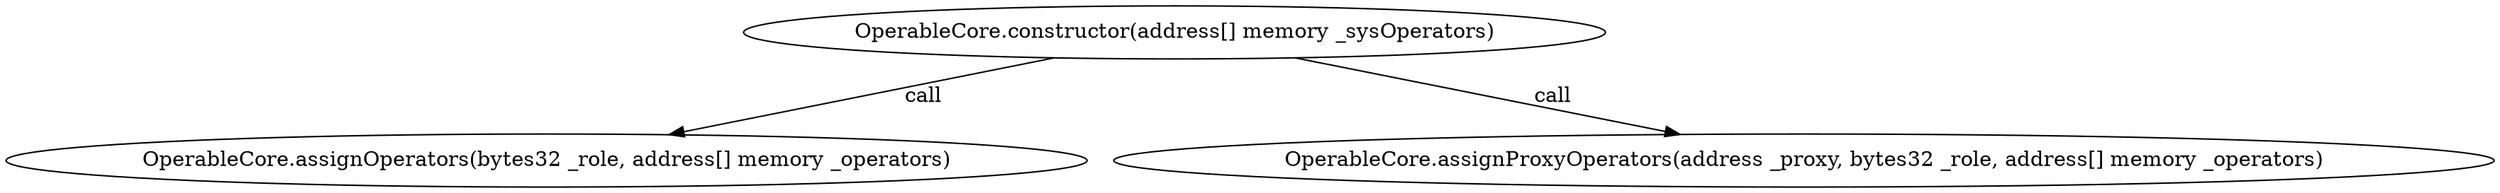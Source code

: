 digraph "" {
	graph [bb="0,0,1417.7,124.8"];
	node [label="\N"];
	"OperableCore.constructor(address[] memory _sysOperators)"	 [height=0.5,
		pos="665.52,106.8",
		width=6.8087];
	"OperableCore.assignOperators(bytes32 _role, address[] memory _operators)"	 [height=0.5,
		pos="306.52,18",
		width=8.5146];
	"OperableCore.constructor(address[] memory _sysOperators)" -> "OperableCore.assignOperators(bytes32 _role, address[] memory _operators)" [key=call,
	label=" call",
	lp="530.38,62.4",
	pos="e,377.34,35.516 595.45,89.468 535.7,74.687 449.78,53.436 387.18,37.95"];
"OperableCore.assignProxyOperators(address _proxy, bytes32 _role, address[] memory _operators)" [height=0.5,
	pos="1024.5,18",
	width=10.921];
"OperableCore.constructor(address[] memory _sysOperators)" -> "OperableCore.assignProxyOperators(address _proxy, bytes32 _role, address[] memory _operators)" [key=call,
label=" call",
lp="889.38,62.4",
pos="e,952.79,35.745 735.6,89.468 795.06,74.759 880.43,53.642 942.96,38.176"];
}
digraph "" {
	graph [bb="0,0,1417.7,124.8"];
	node [label="\N"];
	"OperableCore.constructor(address[] memory _sysOperators)"	 [height=0.5,
		pos="665.52,106.8",
		width=6.8087];
	"OperableCore.assignOperators(bytes32 _role, address[] memory _operators)"	 [height=0.5,
		pos="306.52,18",
		width=8.5146];
	"OperableCore.constructor(address[] memory _sysOperators)" -> "OperableCore.assignOperators(bytes32 _role, address[] memory _operators)" [key=call,
	label=" call",
	lp="530.38,62.4",
	pos="e,377.34,35.516 595.45,89.468 535.7,74.687 449.78,53.436 387.18,37.95"];
"OperableCore.assignProxyOperators(address _proxy, bytes32 _role, address[] memory _operators)" [height=0.5,
	pos="1024.5,18",
	width=10.921];
"OperableCore.constructor(address[] memory _sysOperators)" -> "OperableCore.assignProxyOperators(address _proxy, bytes32 _role, address[] memory _operators)" [key=call,
label=" call",
lp="889.38,62.4",
pos="e,952.79,35.745 735.6,89.468 795.06,74.759 880.43,53.642 942.96,38.176"];
}
digraph "" {
	graph [bb="0,0,1417.7,124.8"];
	node [label="\N"];
	"OperableCore.constructor(address[] memory _sysOperators)"	 [height=0.5,
		pos="665.52,106.8",
		width=6.8087];
	"OperableCore.assignOperators(bytes32 _role, address[] memory _operators)"	 [height=0.5,
		pos="306.52,18",
		width=8.5146];
	"OperableCore.constructor(address[] memory _sysOperators)" -> "OperableCore.assignOperators(bytes32 _role, address[] memory _operators)" [key=call,
	label=" call",
	lp="530.38,62.4",
	pos="e,377.34,35.516 595.45,89.468 535.7,74.687 449.78,53.436 387.18,37.95"];
"OperableCore.assignProxyOperators(address _proxy, bytes32 _role, address[] memory _operators)" [height=0.5,
	pos="1024.5,18",
	width=10.921];
"OperableCore.constructor(address[] memory _sysOperators)" -> "OperableCore.assignProxyOperators(address _proxy, bytes32 _role, address[] memory _operators)" [key=call,
label=" call",
lp="889.38,62.4",
pos="e,952.79,35.745 735.6,89.468 795.06,74.759 880.43,53.642 942.96,38.176"];
}
digraph "" {
	graph [bb="0,0,1417.7,124.8"];
	node [label="\N"];
	"OperableCore.constructor(address[] memory _sysOperators)"	 [height=0.5,
		pos="665.52,106.8",
		width=6.8087];
	"OperableCore.assignOperators(bytes32 _role, address[] memory _operators)"	 [height=0.5,
		pos="306.52,18",
		width=8.5146];
	"OperableCore.constructor(address[] memory _sysOperators)" -> "OperableCore.assignOperators(bytes32 _role, address[] memory _operators)" [key=call,
	label=" call",
	lp="530.38,62.4",
	pos="e,377.34,35.516 595.45,89.468 535.7,74.687 449.78,53.436 387.18,37.95"];
"OperableCore.assignProxyOperators(address _proxy, bytes32 _role, address[] memory _operators)" [height=0.5,
	pos="1024.5,18",
	width=10.921];
"OperableCore.constructor(address[] memory _sysOperators)" -> "OperableCore.assignProxyOperators(address _proxy, bytes32 _role, address[] memory _operators)" [key=call,
label=" call",
lp="889.38,62.4",
pos="e,952.79,35.745 735.6,89.468 795.06,74.759 880.43,53.642 942.96,38.176"];
}
digraph "" {
	graph [bb="0,0,1417.7,124.8"];
	node [label="\N"];
	"OperableCore.constructor(address[] memory _sysOperators)"	 [height=0.5,
		pos="665.52,106.8",
		width=6.8087];
	"OperableCore.assignOperators(bytes32 _role, address[] memory _operators)"	 [height=0.5,
		pos="306.52,18",
		width=8.5146];
	"OperableCore.constructor(address[] memory _sysOperators)" -> "OperableCore.assignOperators(bytes32 _role, address[] memory _operators)" [key=call,
	label=" call",
	lp="530.38,62.4",
	pos="e,377.34,35.516 595.45,89.468 535.7,74.687 449.78,53.436 387.18,37.95"];
"OperableCore.assignProxyOperators(address _proxy, bytes32 _role, address[] memory _operators)" [height=0.5,
	pos="1024.5,18",
	width=10.921];
"OperableCore.constructor(address[] memory _sysOperators)" -> "OperableCore.assignProxyOperators(address _proxy, bytes32 _role, address[] memory _operators)" [key=call,
label=" call",
lp="889.38,62.4",
pos="e,952.79,35.745 735.6,89.468 795.06,74.759 880.43,53.642 942.96,38.176"];
}
